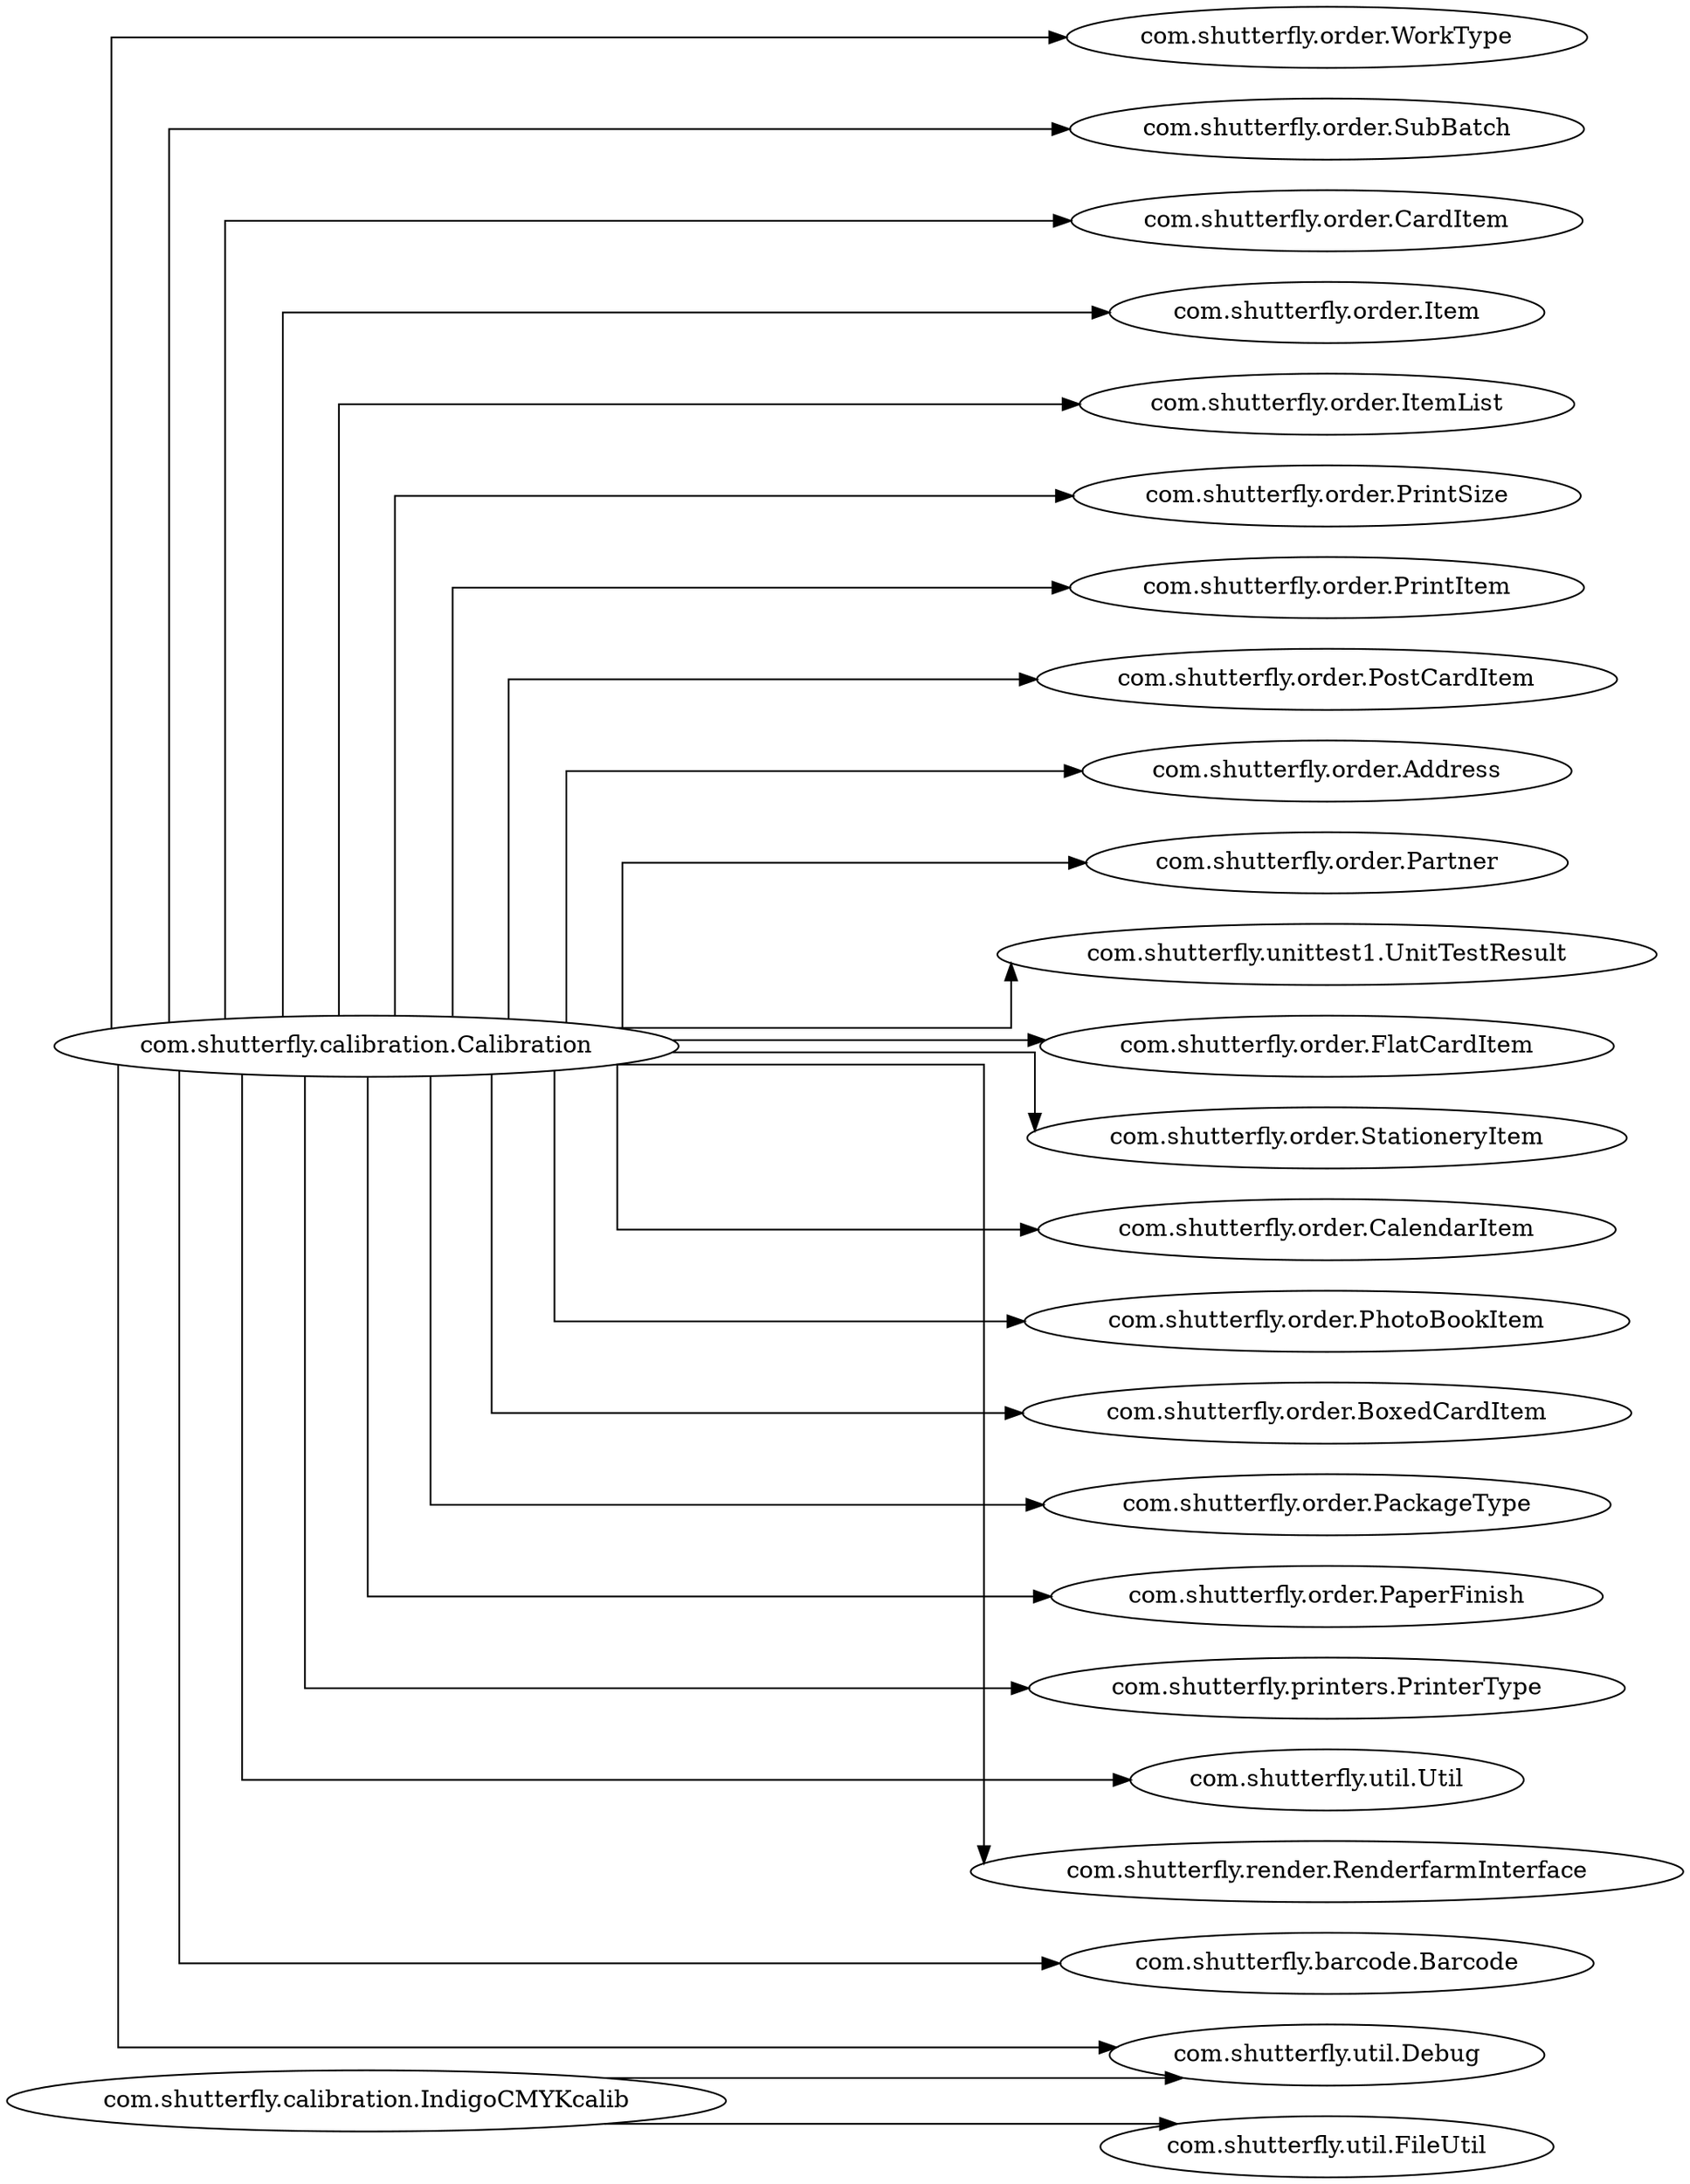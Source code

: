 digraph dependencyGraph {
 concentrate=true;
 rankdir="LR"; 
ranksep="2.0";
"com.shutterfly.calibration.Calibration"; 
"com.shutterfly.calibration.Calibration"->"com.shutterfly.order.WorkType";
"com.shutterfly.calibration.Calibration"->"com.shutterfly.order.SubBatch";
"com.shutterfly.calibration.Calibration"->"com.shutterfly.order.CardItem";
"com.shutterfly.calibration.Calibration"->"com.shutterfly.order.Item";
"com.shutterfly.calibration.Calibration"->"com.shutterfly.order.ItemList";
"com.shutterfly.calibration.Calibration"->"com.shutterfly.order.PrintSize";
"com.shutterfly.calibration.Calibration"->"com.shutterfly.order.PrintItem";
"com.shutterfly.calibration.Calibration"->"com.shutterfly.order.PostCardItem";
"com.shutterfly.calibration.Calibration"->"com.shutterfly.order.Address";
"com.shutterfly.calibration.Calibration"->"com.shutterfly.order.Partner";
"com.shutterfly.calibration.Calibration"->"com.shutterfly.unittest1.UnitTestResult";
"com.shutterfly.calibration.Calibration"->"com.shutterfly.order.FlatCardItem";
"com.shutterfly.calibration.Calibration"->"com.shutterfly.order.StationeryItem";
"com.shutterfly.calibration.Calibration"->"com.shutterfly.order.CalendarItem";
"com.shutterfly.calibration.Calibration"->"com.shutterfly.order.PhotoBookItem";
"com.shutterfly.calibration.Calibration"->"com.shutterfly.order.BoxedCardItem";
"com.shutterfly.calibration.Calibration"->"com.shutterfly.order.PackageType";
"com.shutterfly.calibration.Calibration"->"com.shutterfly.order.PaperFinish";
"com.shutterfly.calibration.Calibration"->"com.shutterfly.printers.PrinterType";
"com.shutterfly.calibration.Calibration"->"com.shutterfly.util.Util";
"com.shutterfly.calibration.Calibration"->"com.shutterfly.render.RenderfarmInterface";
"com.shutterfly.calibration.Calibration"->"com.shutterfly.util.Debug";
"com.shutterfly.calibration.Calibration"->"com.shutterfly.barcode.Barcode";
"com.shutterfly.calibration.IndigoCMYKcalib"; 
"com.shutterfly.calibration.IndigoCMYKcalib"->"com.shutterfly.util.Debug";
"com.shutterfly.calibration.IndigoCMYKcalib"->"com.shutterfly.util.FileUtil";
splines="ortho";
}